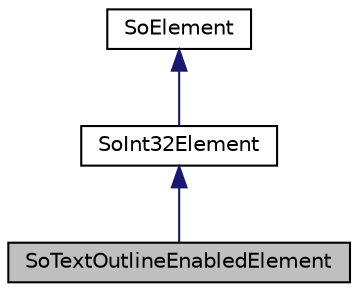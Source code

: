 digraph "SoTextOutlineEnabledElement"
{
 // LATEX_PDF_SIZE
  edge [fontname="Helvetica",fontsize="10",labelfontname="Helvetica",labelfontsize="10"];
  node [fontname="Helvetica",fontsize="10",shape=record];
  Node1 [label="SoTextOutlineEnabledElement",height=0.2,width=0.4,color="black", fillcolor="grey75", style="filled", fontcolor="black",tooltip="The SoTextOutlineEnabledElement class is yet to be documented."];
  Node2 -> Node1 [dir="back",color="midnightblue",fontsize="10",style="solid",fontname="Helvetica"];
  Node2 [label="SoInt32Element",height=0.2,width=0.4,color="black", fillcolor="white", style="filled",URL="$classSoInt32Element.html",tooltip="The SoInt32Element class is the base class for elements that simply store a 32-bit integer."];
  Node3 -> Node2 [dir="back",color="midnightblue",fontsize="10",style="solid",fontname="Helvetica"];
  Node3 [label="SoElement",height=0.2,width=0.4,color="black", fillcolor="white", style="filled",URL="$classSoElement.html",tooltip="SoElement is the abstract base class for all elements."];
}
